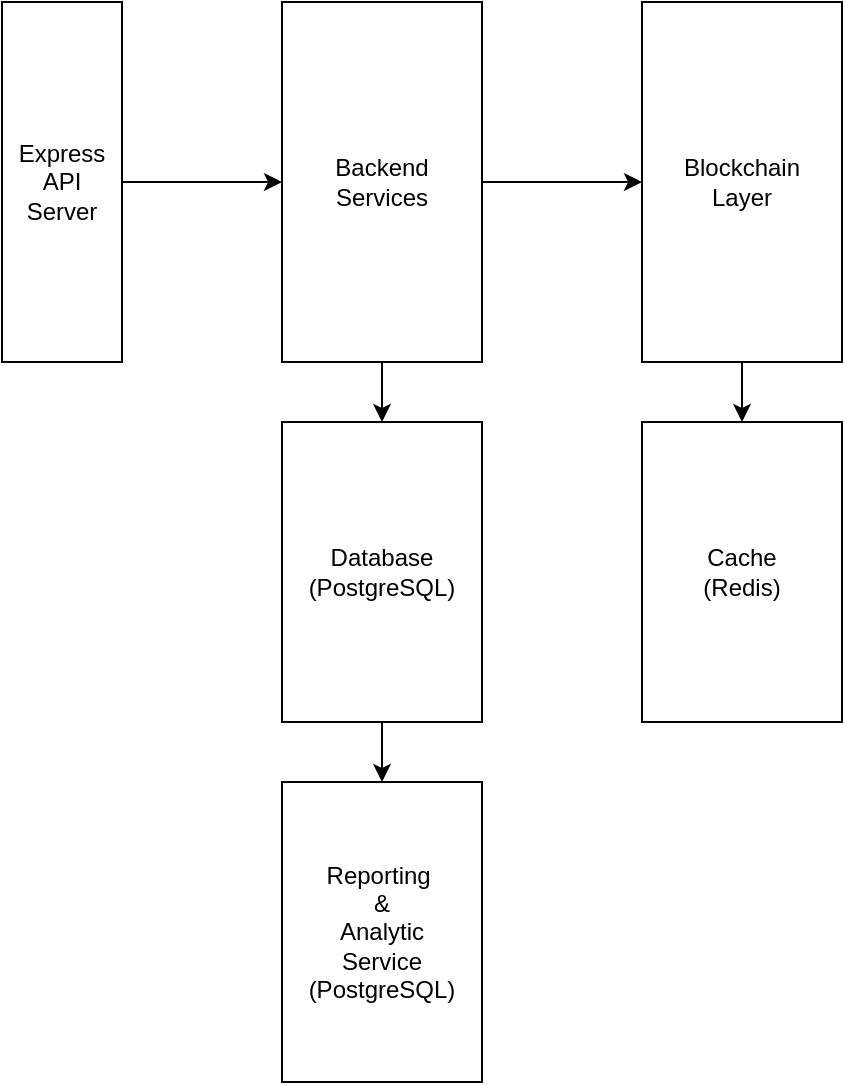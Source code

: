 <mxfile version="26.0.16">
  <diagram name="Page-1" id="QgpVLrM81mdTvXYx2PPj">
    <mxGraphModel dx="1602" dy="745" grid="1" gridSize="10" guides="1" tooltips="1" connect="1" arrows="1" fold="1" page="1" pageScale="1" pageWidth="850" pageHeight="1100" math="0" shadow="0">
      <root>
        <mxCell id="0" />
        <mxCell id="1" parent="0" />
        <mxCell id="aDbq80WkowClRmpcX7qp-2" style="edgeStyle=orthogonalEdgeStyle;rounded=0;orthogonalLoop=1;jettySize=auto;html=1;exitX=1;exitY=0.5;exitDx=0;exitDy=0;entryX=0;entryY=0.5;entryDx=0;entryDy=0;" edge="1" parent="1" source="Z1E9AQAm0BA7jFC99icm-8" target="aDbq80WkowClRmpcX7qp-1">
          <mxGeometry relative="1" as="geometry" />
        </mxCell>
        <mxCell id="Z1E9AQAm0BA7jFC99icm-8" value="Express API Server" style="rounded=0;whiteSpace=wrap;html=1;" parent="1" vertex="1">
          <mxGeometry x="120" y="190" width="60" height="180" as="geometry" />
        </mxCell>
        <mxCell id="aDbq80WkowClRmpcX7qp-4" style="edgeStyle=orthogonalEdgeStyle;rounded=0;orthogonalLoop=1;jettySize=auto;html=1;exitX=1;exitY=0.5;exitDx=0;exitDy=0;entryX=0;entryY=0.5;entryDx=0;entryDy=0;" edge="1" parent="1" source="aDbq80WkowClRmpcX7qp-1" target="aDbq80WkowClRmpcX7qp-3">
          <mxGeometry relative="1" as="geometry" />
        </mxCell>
        <mxCell id="aDbq80WkowClRmpcX7qp-6" style="edgeStyle=orthogonalEdgeStyle;rounded=0;orthogonalLoop=1;jettySize=auto;html=1;exitX=0.5;exitY=1;exitDx=0;exitDy=0;entryX=0.5;entryY=0;entryDx=0;entryDy=0;" edge="1" parent="1" source="aDbq80WkowClRmpcX7qp-1" target="aDbq80WkowClRmpcX7qp-5">
          <mxGeometry relative="1" as="geometry" />
        </mxCell>
        <mxCell id="aDbq80WkowClRmpcX7qp-1" value="Backend&lt;div&gt;Services&lt;/div&gt;" style="rounded=0;whiteSpace=wrap;html=1;" vertex="1" parent="1">
          <mxGeometry x="260" y="190" width="100" height="180" as="geometry" />
        </mxCell>
        <mxCell id="aDbq80WkowClRmpcX7qp-9" style="edgeStyle=orthogonalEdgeStyle;rounded=0;orthogonalLoop=1;jettySize=auto;html=1;exitX=0.5;exitY=1;exitDx=0;exitDy=0;entryX=0.5;entryY=0;entryDx=0;entryDy=0;" edge="1" parent="1" source="aDbq80WkowClRmpcX7qp-3" target="aDbq80WkowClRmpcX7qp-7">
          <mxGeometry relative="1" as="geometry" />
        </mxCell>
        <mxCell id="aDbq80WkowClRmpcX7qp-3" value="Blockchain&lt;div&gt;Layer&lt;/div&gt;" style="rounded=0;whiteSpace=wrap;html=1;" vertex="1" parent="1">
          <mxGeometry x="440" y="190" width="100" height="180" as="geometry" />
        </mxCell>
        <mxCell id="aDbq80WkowClRmpcX7qp-13" style="edgeStyle=orthogonalEdgeStyle;rounded=0;orthogonalLoop=1;jettySize=auto;html=1;exitX=0.5;exitY=1;exitDx=0;exitDy=0;entryX=0.5;entryY=0;entryDx=0;entryDy=0;" edge="1" parent="1" source="aDbq80WkowClRmpcX7qp-5" target="aDbq80WkowClRmpcX7qp-10">
          <mxGeometry relative="1" as="geometry" />
        </mxCell>
        <mxCell id="aDbq80WkowClRmpcX7qp-5" value="Database&lt;div&gt;(PostgreSQL)&lt;/div&gt;" style="rounded=0;whiteSpace=wrap;html=1;" vertex="1" parent="1">
          <mxGeometry x="260" y="400" width="100" height="150" as="geometry" />
        </mxCell>
        <mxCell id="aDbq80WkowClRmpcX7qp-7" value="Cache&lt;div&gt;(Redis)&lt;/div&gt;" style="rounded=0;whiteSpace=wrap;html=1;" vertex="1" parent="1">
          <mxGeometry x="440" y="400" width="100" height="150" as="geometry" />
        </mxCell>
        <mxCell id="aDbq80WkowClRmpcX7qp-10" value="&lt;div&gt;Reporting&amp;nbsp;&lt;/div&gt;&lt;div&gt;&amp;amp;&lt;/div&gt;&lt;div&gt;Analytic&lt;/div&gt;&lt;div&gt;Service&lt;/div&gt;&lt;div&gt;(PostgreSQL)&lt;/div&gt;" style="rounded=0;whiteSpace=wrap;html=1;" vertex="1" parent="1">
          <mxGeometry x="260" y="580" width="100" height="150" as="geometry" />
        </mxCell>
      </root>
    </mxGraphModel>
  </diagram>
</mxfile>
